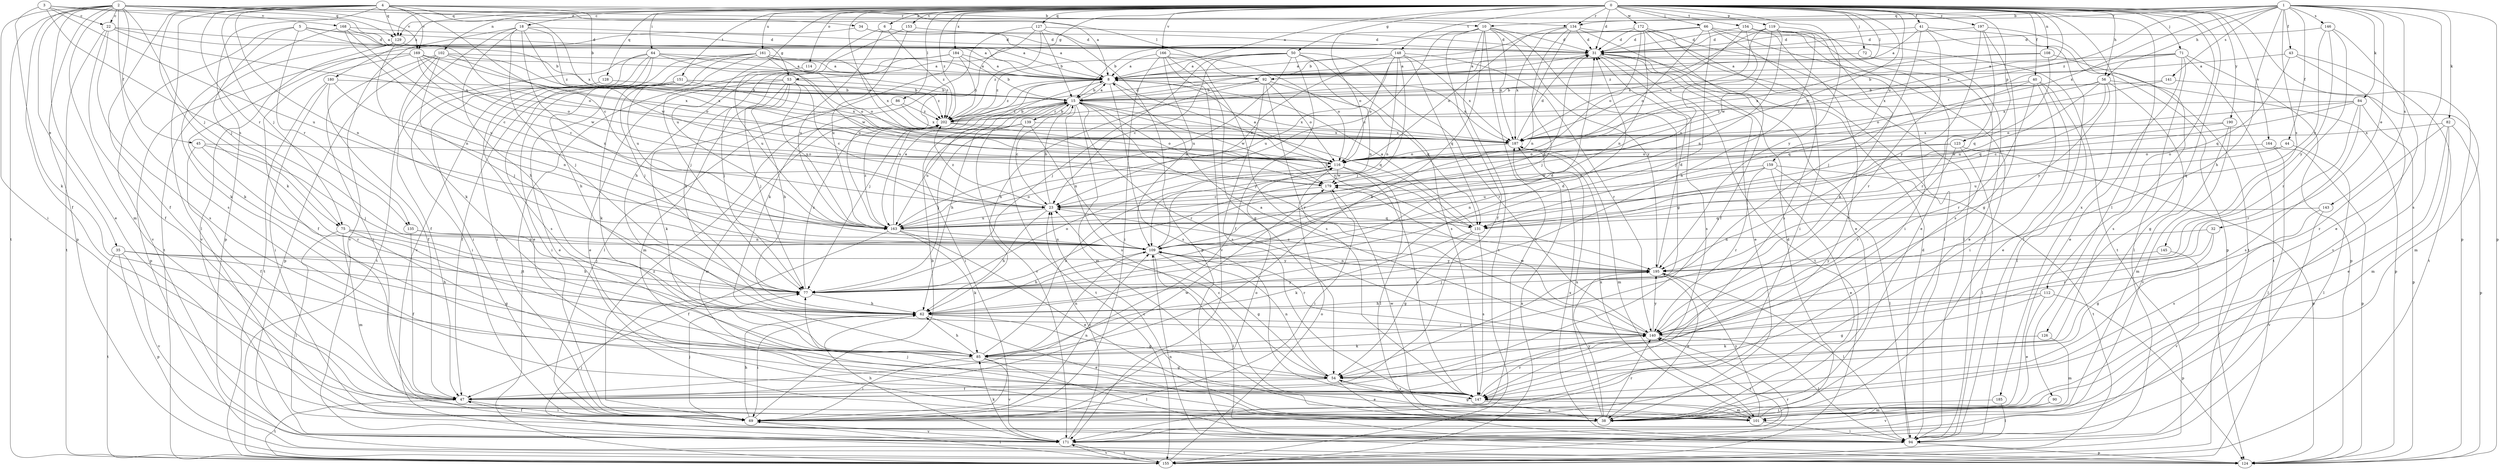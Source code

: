 strict digraph  {
0;
1;
2;
3;
4;
5;
6;
8;
10;
15;
18;
22;
23;
31;
32;
34;
35;
38;
40;
41;
43;
44;
45;
47;
50;
53;
54;
56;
62;
64;
66;
69;
71;
72;
75;
77;
82;
84;
85;
86;
90;
92;
94;
101;
102;
108;
109;
112;
114;
116;
119;
123;
124;
126;
127;
128;
129;
131;
134;
135;
139;
140;
141;
143;
145;
146;
147;
148;
151;
153;
154;
155;
159;
161;
163;
164;
166;
168;
169;
171;
172;
179;
180;
184;
185;
187;
190;
195;
197;
202;
0 -> 6  [label=a];
0 -> 8  [label=a];
0 -> 18  [label=c];
0 -> 31  [label=d];
0 -> 40  [label=f];
0 -> 41  [label=f];
0 -> 50  [label=g];
0 -> 53  [label=g];
0 -> 56  [label=h];
0 -> 64  [label=i];
0 -> 66  [label=i];
0 -> 71  [label=j];
0 -> 72  [label=j];
0 -> 86  [label=l];
0 -> 90  [label=l];
0 -> 92  [label=l];
0 -> 102  [label=n];
0 -> 108  [label=n];
0 -> 112  [label=o];
0 -> 114  [label=o];
0 -> 116  [label=o];
0 -> 119  [label=p];
0 -> 123  [label=p];
0 -> 124  [label=p];
0 -> 126  [label=q];
0 -> 127  [label=q];
0 -> 128  [label=q];
0 -> 129  [label=q];
0 -> 134  [label=r];
0 -> 148  [label=t];
0 -> 151  [label=t];
0 -> 153  [label=t];
0 -> 154  [label=t];
0 -> 159  [label=u];
0 -> 161  [label=u];
0 -> 163  [label=u];
0 -> 164  [label=v];
0 -> 166  [label=v];
0 -> 172  [label=w];
0 -> 179  [label=w];
0 -> 180  [label=x];
0 -> 184  [label=x];
0 -> 185  [label=x];
0 -> 187  [label=x];
0 -> 190  [label=y];
0 -> 195  [label=y];
0 -> 197  [label=z];
0 -> 202  [label=z];
1 -> 10  [label=b];
1 -> 32  [label=e];
1 -> 43  [label=f];
1 -> 44  [label=f];
1 -> 56  [label=h];
1 -> 62  [label=h];
1 -> 82  [label=k];
1 -> 84  [label=k];
1 -> 124  [label=p];
1 -> 129  [label=q];
1 -> 134  [label=r];
1 -> 141  [label=s];
1 -> 143  [label=s];
1 -> 145  [label=s];
1 -> 146  [label=s];
1 -> 147  [label=s];
1 -> 187  [label=x];
1 -> 202  [label=z];
2 -> 22  [label=c];
2 -> 34  [label=e];
2 -> 35  [label=e];
2 -> 38  [label=e];
2 -> 45  [label=f];
2 -> 47  [label=f];
2 -> 69  [label=i];
2 -> 75  [label=j];
2 -> 92  [label=l];
2 -> 101  [label=m];
2 -> 124  [label=p];
2 -> 134  [label=r];
2 -> 147  [label=s];
2 -> 155  [label=t];
2 -> 168  [label=v];
2 -> 169  [label=v];
3 -> 8  [label=a];
3 -> 22  [label=c];
3 -> 85  [label=k];
3 -> 109  [label=n];
3 -> 129  [label=q];
3 -> 163  [label=u];
4 -> 8  [label=a];
4 -> 10  [label=b];
4 -> 15  [label=b];
4 -> 23  [label=c];
4 -> 47  [label=f];
4 -> 75  [label=j];
4 -> 85  [label=k];
4 -> 94  [label=l];
4 -> 109  [label=n];
4 -> 124  [label=p];
4 -> 129  [label=q];
4 -> 135  [label=r];
4 -> 169  [label=v];
4 -> 187  [label=x];
5 -> 31  [label=d];
5 -> 53  [label=g];
5 -> 75  [label=j];
5 -> 116  [label=o];
5 -> 135  [label=r];
5 -> 171  [label=v];
6 -> 31  [label=d];
6 -> 77  [label=j];
6 -> 163  [label=u];
6 -> 202  [label=z];
8 -> 15  [label=b];
8 -> 77  [label=j];
8 -> 147  [label=s];
8 -> 163  [label=u];
8 -> 187  [label=x];
8 -> 195  [label=y];
8 -> 202  [label=z];
10 -> 23  [label=c];
10 -> 31  [label=d];
10 -> 47  [label=f];
10 -> 54  [label=g];
10 -> 85  [label=k];
10 -> 116  [label=o];
10 -> 155  [label=t];
10 -> 171  [label=v];
10 -> 187  [label=x];
10 -> 195  [label=y];
15 -> 8  [label=a];
15 -> 23  [label=c];
15 -> 62  [label=h];
15 -> 69  [label=i];
15 -> 101  [label=m];
15 -> 131  [label=q];
15 -> 139  [label=r];
15 -> 140  [label=r];
15 -> 147  [label=s];
15 -> 171  [label=v];
15 -> 179  [label=w];
15 -> 187  [label=x];
15 -> 195  [label=y];
15 -> 202  [label=z];
18 -> 31  [label=d];
18 -> 62  [label=h];
18 -> 77  [label=j];
18 -> 85  [label=k];
18 -> 109  [label=n];
18 -> 171  [label=v];
18 -> 179  [label=w];
18 -> 202  [label=z];
22 -> 8  [label=a];
22 -> 31  [label=d];
22 -> 47  [label=f];
22 -> 147  [label=s];
22 -> 155  [label=t];
22 -> 187  [label=x];
23 -> 15  [label=b];
23 -> 62  [label=h];
23 -> 131  [label=q];
23 -> 163  [label=u];
23 -> 202  [label=z];
31 -> 8  [label=a];
31 -> 38  [label=e];
31 -> 147  [label=s];
31 -> 155  [label=t];
32 -> 54  [label=g];
32 -> 109  [label=n];
32 -> 140  [label=r];
34 -> 8  [label=a];
34 -> 31  [label=d];
34 -> 85  [label=k];
35 -> 62  [label=h];
35 -> 77  [label=j];
35 -> 124  [label=p];
35 -> 155  [label=t];
35 -> 171  [label=v];
35 -> 195  [label=y];
38 -> 23  [label=c];
38 -> 77  [label=j];
38 -> 140  [label=r];
38 -> 179  [label=w];
38 -> 187  [label=x];
38 -> 195  [label=y];
40 -> 15  [label=b];
40 -> 38  [label=e];
40 -> 69  [label=i];
40 -> 94  [label=l];
40 -> 131  [label=q];
40 -> 140  [label=r];
41 -> 8  [label=a];
41 -> 31  [label=d];
41 -> 77  [label=j];
41 -> 94  [label=l];
41 -> 124  [label=p];
41 -> 140  [label=r];
43 -> 8  [label=a];
43 -> 131  [label=q];
43 -> 155  [label=t];
43 -> 171  [label=v];
44 -> 94  [label=l];
44 -> 116  [label=o];
44 -> 163  [label=u];
45 -> 47  [label=f];
45 -> 77  [label=j];
45 -> 116  [label=o];
45 -> 140  [label=r];
47 -> 69  [label=i];
47 -> 155  [label=t];
47 -> 179  [label=w];
50 -> 8  [label=a];
50 -> 23  [label=c];
50 -> 47  [label=f];
50 -> 77  [label=j];
50 -> 109  [label=n];
50 -> 140  [label=r];
50 -> 147  [label=s];
50 -> 163  [label=u];
50 -> 202  [label=z];
53 -> 15  [label=b];
53 -> 23  [label=c];
53 -> 38  [label=e];
53 -> 62  [label=h];
53 -> 77  [label=j];
53 -> 101  [label=m];
53 -> 155  [label=t];
53 -> 163  [label=u];
54 -> 23  [label=c];
54 -> 38  [label=e];
54 -> 47  [label=f];
54 -> 109  [label=n];
54 -> 147  [label=s];
56 -> 15  [label=b];
56 -> 54  [label=g];
56 -> 116  [label=o];
56 -> 124  [label=p];
56 -> 131  [label=q];
56 -> 163  [label=u];
56 -> 195  [label=y];
62 -> 31  [label=d];
62 -> 38  [label=e];
62 -> 54  [label=g];
62 -> 69  [label=i];
62 -> 140  [label=r];
64 -> 8  [label=a];
64 -> 38  [label=e];
64 -> 69  [label=i];
64 -> 116  [label=o];
64 -> 147  [label=s];
64 -> 155  [label=t];
64 -> 171  [label=v];
64 -> 202  [label=z];
66 -> 15  [label=b];
66 -> 31  [label=d];
66 -> 77  [label=j];
66 -> 94  [label=l];
66 -> 116  [label=o];
66 -> 147  [label=s];
66 -> 155  [label=t];
69 -> 15  [label=b];
69 -> 47  [label=f];
69 -> 62  [label=h];
69 -> 77  [label=j];
69 -> 109  [label=n];
69 -> 116  [label=o];
69 -> 171  [label=v];
69 -> 202  [label=z];
71 -> 8  [label=a];
71 -> 15  [label=b];
71 -> 38  [label=e];
71 -> 94  [label=l];
71 -> 124  [label=p];
71 -> 155  [label=t];
71 -> 187  [label=x];
72 -> 8  [label=a];
72 -> 38  [label=e];
75 -> 54  [label=g];
75 -> 62  [label=h];
75 -> 94  [label=l];
75 -> 101  [label=m];
75 -> 109  [label=n];
77 -> 31  [label=d];
77 -> 62  [label=h];
77 -> 116  [label=o];
77 -> 195  [label=y];
77 -> 202  [label=z];
82 -> 38  [label=e];
82 -> 101  [label=m];
82 -> 124  [label=p];
82 -> 140  [label=r];
82 -> 187  [label=x];
84 -> 23  [label=c];
84 -> 116  [label=o];
84 -> 124  [label=p];
84 -> 140  [label=r];
84 -> 147  [label=s];
84 -> 202  [label=z];
85 -> 54  [label=g];
85 -> 62  [label=h];
85 -> 69  [label=i];
85 -> 94  [label=l];
85 -> 109  [label=n];
85 -> 116  [label=o];
85 -> 171  [label=v];
86 -> 85  [label=k];
86 -> 187  [label=x];
86 -> 202  [label=z];
90 -> 101  [label=m];
90 -> 171  [label=v];
92 -> 15  [label=b];
92 -> 62  [label=h];
92 -> 116  [label=o];
92 -> 131  [label=q];
92 -> 140  [label=r];
92 -> 147  [label=s];
94 -> 31  [label=d];
94 -> 124  [label=p];
94 -> 187  [label=x];
101 -> 31  [label=d];
101 -> 54  [label=g];
101 -> 94  [label=l];
101 -> 187  [label=x];
101 -> 195  [label=y];
102 -> 8  [label=a];
102 -> 47  [label=f];
102 -> 69  [label=i];
102 -> 77  [label=j];
102 -> 116  [label=o];
102 -> 124  [label=p];
102 -> 187  [label=x];
108 -> 8  [label=a];
108 -> 131  [label=q];
108 -> 147  [label=s];
108 -> 187  [label=x];
109 -> 31  [label=d];
109 -> 54  [label=g];
109 -> 62  [label=h];
109 -> 94  [label=l];
109 -> 140  [label=r];
109 -> 195  [label=y];
112 -> 38  [label=e];
112 -> 54  [label=g];
112 -> 62  [label=h];
112 -> 124  [label=p];
114 -> 163  [label=u];
116 -> 8  [label=a];
116 -> 94  [label=l];
116 -> 147  [label=s];
116 -> 179  [label=w];
119 -> 31  [label=d];
119 -> 62  [label=h];
119 -> 85  [label=k];
119 -> 109  [label=n];
119 -> 147  [label=s];
119 -> 179  [label=w];
119 -> 187  [label=x];
119 -> 202  [label=z];
123 -> 23  [label=c];
123 -> 94  [label=l];
123 -> 116  [label=o];
123 -> 124  [label=p];
123 -> 140  [label=r];
124 -> 109  [label=n];
126 -> 85  [label=k];
126 -> 101  [label=m];
127 -> 15  [label=b];
127 -> 31  [label=d];
127 -> 85  [label=k];
127 -> 124  [label=p];
127 -> 163  [label=u];
127 -> 202  [label=z];
128 -> 15  [label=b];
128 -> 69  [label=i];
129 -> 8  [label=a];
129 -> 109  [label=n];
129 -> 155  [label=t];
129 -> 171  [label=v];
131 -> 8  [label=a];
131 -> 15  [label=b];
131 -> 54  [label=g];
131 -> 85  [label=k];
131 -> 147  [label=s];
134 -> 31  [label=d];
134 -> 38  [label=e];
134 -> 77  [label=j];
134 -> 94  [label=l];
134 -> 109  [label=n];
134 -> 116  [label=o];
134 -> 187  [label=x];
135 -> 47  [label=f];
135 -> 77  [label=j];
135 -> 109  [label=n];
139 -> 15  [label=b];
139 -> 77  [label=j];
139 -> 109  [label=n];
139 -> 155  [label=t];
139 -> 163  [label=u];
139 -> 187  [label=x];
140 -> 8  [label=a];
140 -> 85  [label=k];
140 -> 94  [label=l];
140 -> 179  [label=w];
140 -> 195  [label=y];
141 -> 15  [label=b];
141 -> 101  [label=m];
141 -> 187  [label=x];
143 -> 131  [label=q];
143 -> 147  [label=s];
143 -> 171  [label=v];
145 -> 171  [label=v];
145 -> 195  [label=y];
146 -> 31  [label=d];
146 -> 38  [label=e];
146 -> 140  [label=r];
146 -> 163  [label=u];
146 -> 195  [label=y];
147 -> 38  [label=e];
147 -> 101  [label=m];
147 -> 140  [label=r];
148 -> 8  [label=a];
148 -> 23  [label=c];
148 -> 77  [label=j];
148 -> 109  [label=n];
148 -> 116  [label=o];
148 -> 131  [label=q];
148 -> 140  [label=r];
148 -> 163  [label=u];
148 -> 187  [label=x];
151 -> 15  [label=b];
151 -> 38  [label=e];
151 -> 47  [label=f];
151 -> 69  [label=i];
151 -> 85  [label=k];
151 -> 187  [label=x];
151 -> 202  [label=z];
153 -> 31  [label=d];
153 -> 62  [label=h];
153 -> 163  [label=u];
154 -> 31  [label=d];
154 -> 38  [label=e];
154 -> 47  [label=f];
154 -> 69  [label=i];
154 -> 163  [label=u];
154 -> 187  [label=x];
155 -> 69  [label=i];
155 -> 116  [label=o];
155 -> 140  [label=r];
155 -> 171  [label=v];
155 -> 187  [label=x];
159 -> 38  [label=e];
159 -> 94  [label=l];
159 -> 109  [label=n];
159 -> 140  [label=r];
159 -> 155  [label=t];
159 -> 163  [label=u];
159 -> 179  [label=w];
161 -> 8  [label=a];
161 -> 62  [label=h];
161 -> 69  [label=i];
161 -> 77  [label=j];
161 -> 116  [label=o];
161 -> 163  [label=u];
161 -> 179  [label=w];
161 -> 187  [label=x];
163 -> 8  [label=a];
163 -> 38  [label=e];
163 -> 47  [label=f];
163 -> 85  [label=k];
163 -> 109  [label=n];
163 -> 116  [label=o];
163 -> 202  [label=z];
164 -> 94  [label=l];
164 -> 116  [label=o];
164 -> 124  [label=p];
166 -> 8  [label=a];
166 -> 54  [label=g];
166 -> 69  [label=i];
166 -> 109  [label=n];
166 -> 116  [label=o];
166 -> 147  [label=s];
166 -> 171  [label=v];
168 -> 15  [label=b];
168 -> 23  [label=c];
168 -> 31  [label=d];
168 -> 85  [label=k];
168 -> 163  [label=u];
169 -> 8  [label=a];
169 -> 23  [label=c];
169 -> 47  [label=f];
169 -> 116  [label=o];
169 -> 124  [label=p];
169 -> 179  [label=w];
169 -> 187  [label=x];
171 -> 23  [label=c];
171 -> 62  [label=h];
171 -> 77  [label=j];
171 -> 85  [label=k];
171 -> 140  [label=r];
171 -> 155  [label=t];
172 -> 15  [label=b];
172 -> 31  [label=d];
172 -> 47  [label=f];
172 -> 69  [label=i];
172 -> 94  [label=l];
172 -> 109  [label=n];
172 -> 116  [label=o];
179 -> 23  [label=c];
179 -> 69  [label=i];
180 -> 15  [label=b];
180 -> 47  [label=f];
180 -> 69  [label=i];
180 -> 109  [label=n];
180 -> 155  [label=t];
184 -> 8  [label=a];
184 -> 15  [label=b];
184 -> 62  [label=h];
184 -> 77  [label=j];
184 -> 94  [label=l];
184 -> 202  [label=z];
185 -> 69  [label=i];
185 -> 94  [label=l];
187 -> 31  [label=d];
187 -> 101  [label=m];
187 -> 116  [label=o];
190 -> 101  [label=m];
190 -> 171  [label=v];
190 -> 179  [label=w];
190 -> 187  [label=x];
195 -> 23  [label=c];
195 -> 31  [label=d];
195 -> 38  [label=e];
195 -> 77  [label=j];
195 -> 94  [label=l];
195 -> 109  [label=n];
197 -> 31  [label=d];
197 -> 54  [label=g];
197 -> 140  [label=r];
197 -> 155  [label=t];
197 -> 195  [label=y];
202 -> 15  [label=b];
202 -> 31  [label=d];
202 -> 101  [label=m];
202 -> 116  [label=o];
202 -> 187  [label=x];
}
